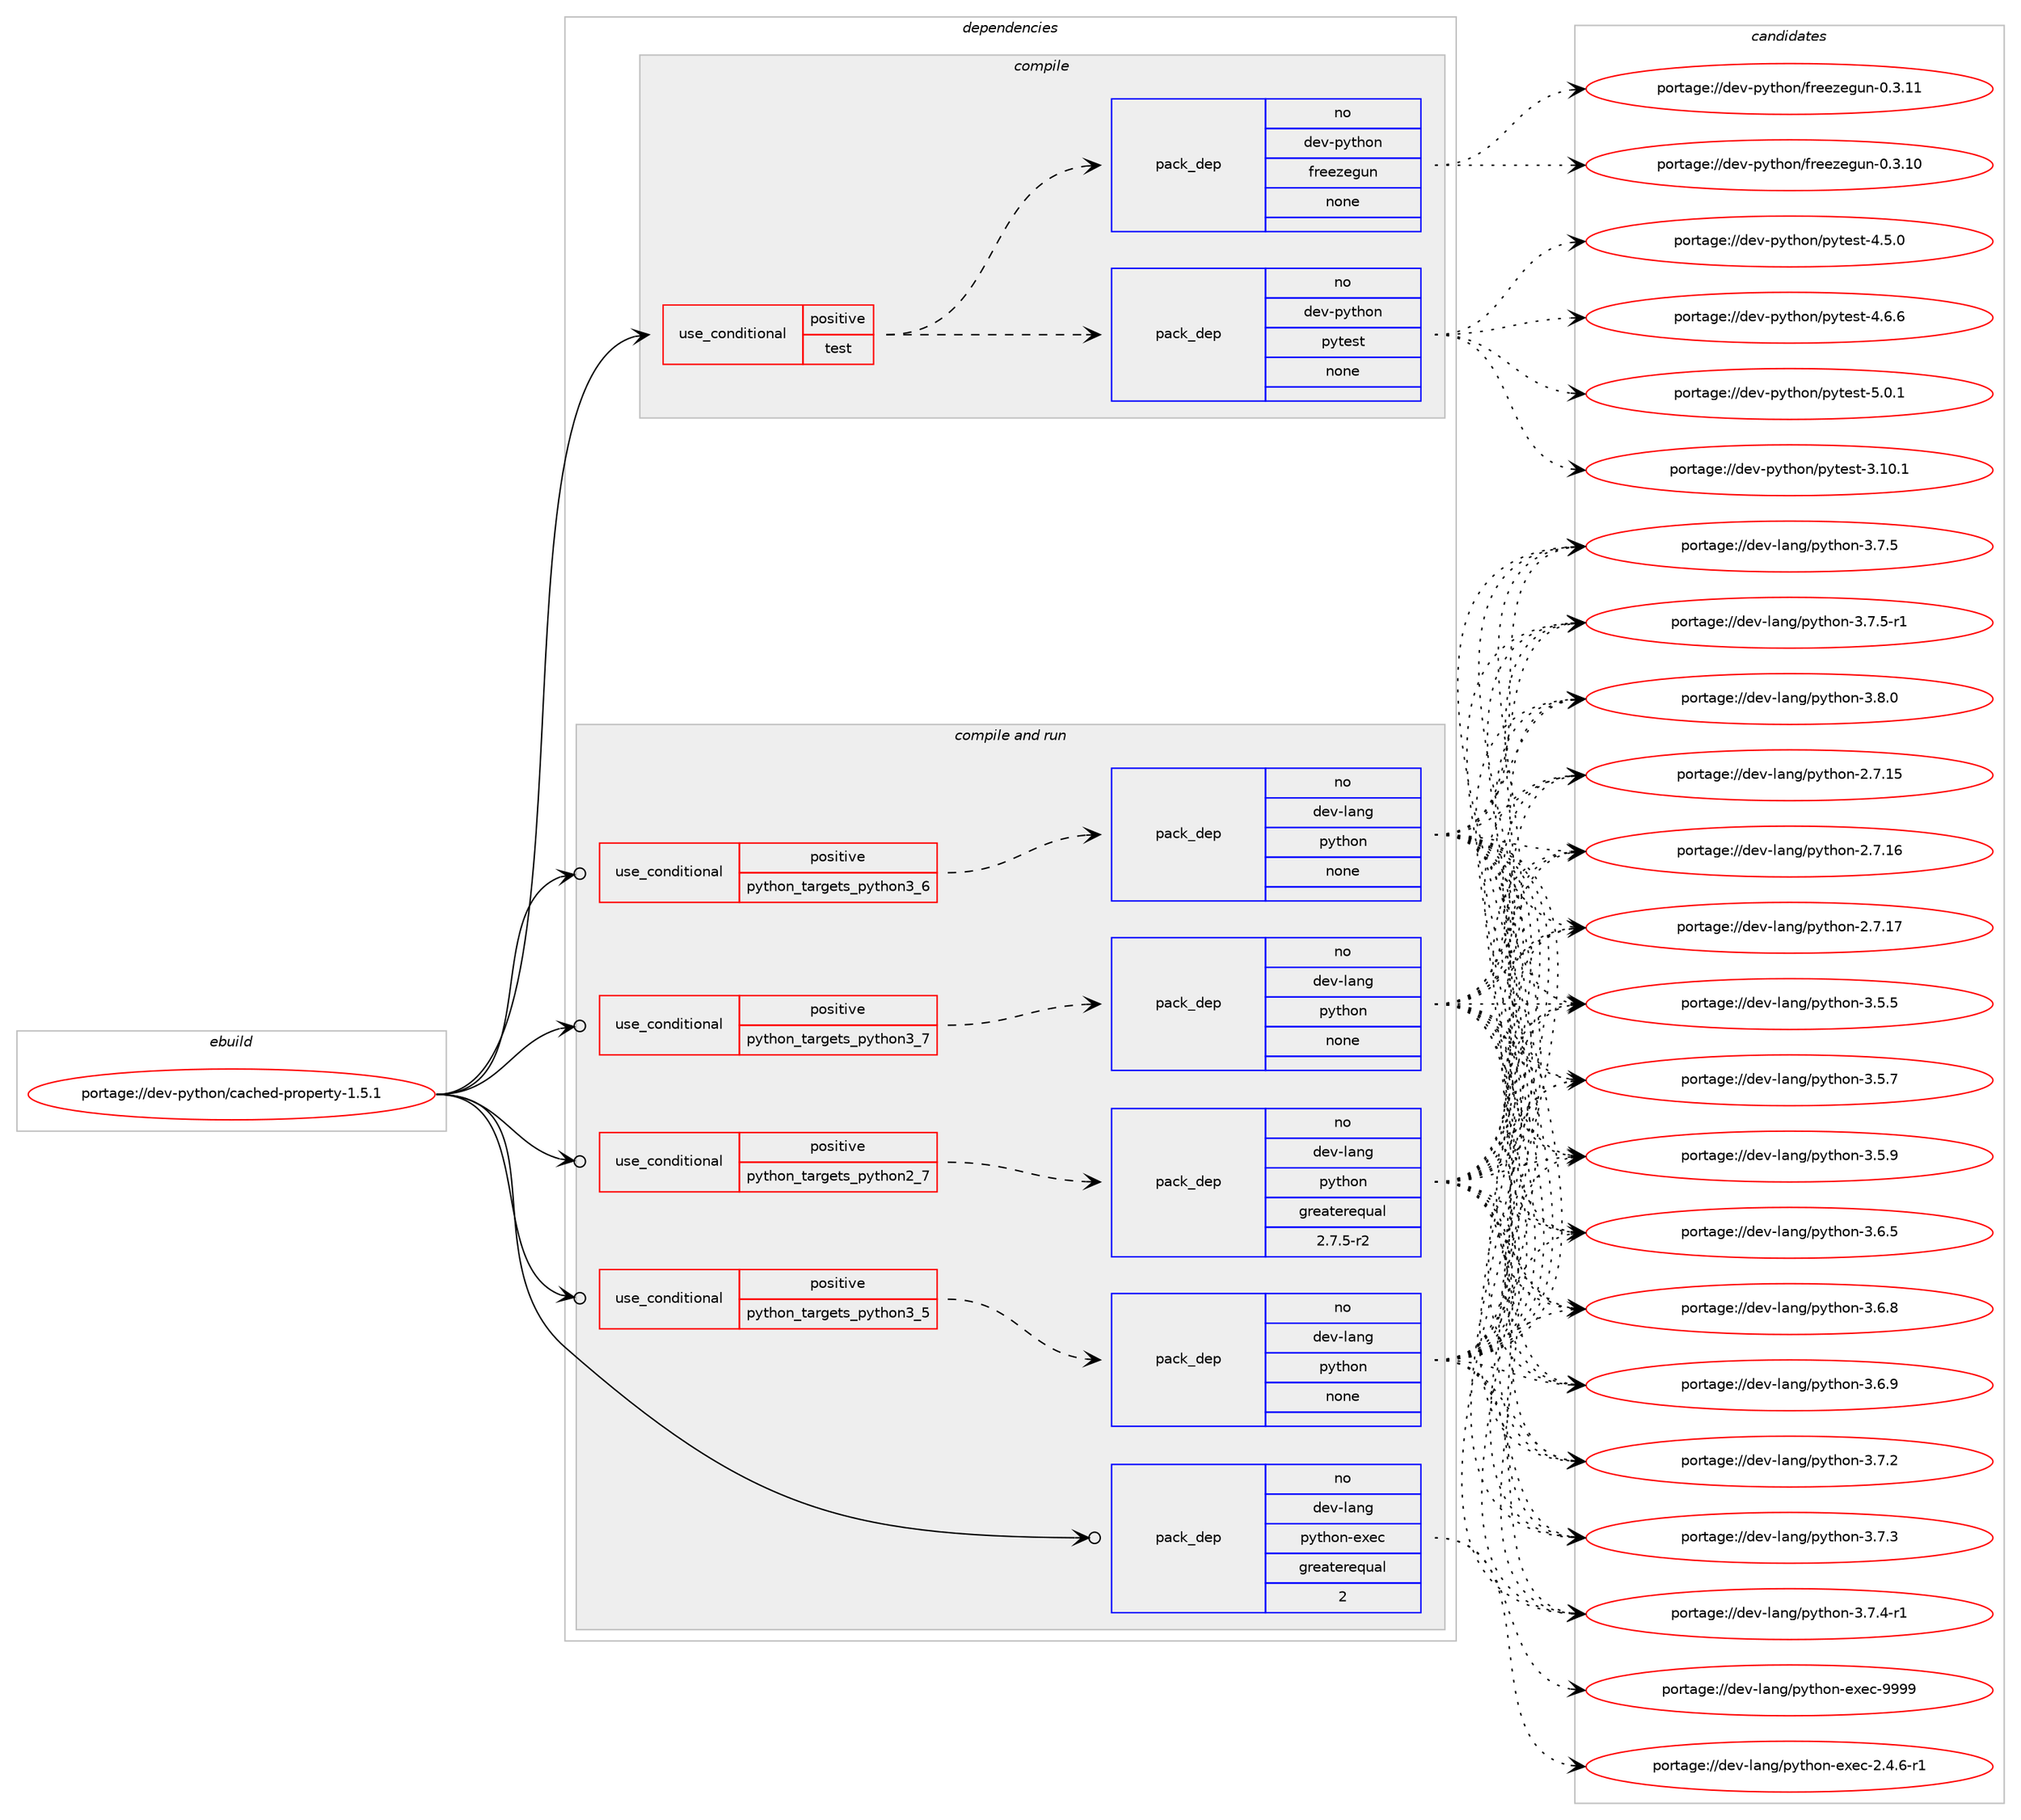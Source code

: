 digraph prolog {

# *************
# Graph options
# *************

newrank=true;
concentrate=true;
compound=true;
graph [rankdir=LR,fontname=Helvetica,fontsize=10,ranksep=1.5];#, ranksep=2.5, nodesep=0.2];
edge  [arrowhead=vee];
node  [fontname=Helvetica,fontsize=10];

# **********
# The ebuild
# **********

subgraph cluster_leftcol {
color=gray;
rank=same;
label=<<i>ebuild</i>>;
id [label="portage://dev-python/cached-property-1.5.1", color=red, width=4, href="../dev-python/cached-property-1.5.1.svg"];
}

# ****************
# The dependencies
# ****************

subgraph cluster_midcol {
color=gray;
label=<<i>dependencies</i>>;
subgraph cluster_compile {
fillcolor="#eeeeee";
style=filled;
label=<<i>compile</i>>;
subgraph cond26507 {
dependency132883 [label=<<TABLE BORDER="0" CELLBORDER="1" CELLSPACING="0" CELLPADDING="4"><TR><TD ROWSPAN="3" CELLPADDING="10">use_conditional</TD></TR><TR><TD>positive</TD></TR><TR><TD>test</TD></TR></TABLE>>, shape=none, color=red];
subgraph pack103068 {
dependency132884 [label=<<TABLE BORDER="0" CELLBORDER="1" CELLSPACING="0" CELLPADDING="4" WIDTH="220"><TR><TD ROWSPAN="6" CELLPADDING="30">pack_dep</TD></TR><TR><TD WIDTH="110">no</TD></TR><TR><TD>dev-python</TD></TR><TR><TD>pytest</TD></TR><TR><TD>none</TD></TR><TR><TD></TD></TR></TABLE>>, shape=none, color=blue];
}
dependency132883:e -> dependency132884:w [weight=20,style="dashed",arrowhead="vee"];
subgraph pack103069 {
dependency132885 [label=<<TABLE BORDER="0" CELLBORDER="1" CELLSPACING="0" CELLPADDING="4" WIDTH="220"><TR><TD ROWSPAN="6" CELLPADDING="30">pack_dep</TD></TR><TR><TD WIDTH="110">no</TD></TR><TR><TD>dev-python</TD></TR><TR><TD>freezegun</TD></TR><TR><TD>none</TD></TR><TR><TD></TD></TR></TABLE>>, shape=none, color=blue];
}
dependency132883:e -> dependency132885:w [weight=20,style="dashed",arrowhead="vee"];
}
id:e -> dependency132883:w [weight=20,style="solid",arrowhead="vee"];
}
subgraph cluster_compileandrun {
fillcolor="#eeeeee";
style=filled;
label=<<i>compile and run</i>>;
subgraph cond26508 {
dependency132886 [label=<<TABLE BORDER="0" CELLBORDER="1" CELLSPACING="0" CELLPADDING="4"><TR><TD ROWSPAN="3" CELLPADDING="10">use_conditional</TD></TR><TR><TD>positive</TD></TR><TR><TD>python_targets_python2_7</TD></TR></TABLE>>, shape=none, color=red];
subgraph pack103070 {
dependency132887 [label=<<TABLE BORDER="0" CELLBORDER="1" CELLSPACING="0" CELLPADDING="4" WIDTH="220"><TR><TD ROWSPAN="6" CELLPADDING="30">pack_dep</TD></TR><TR><TD WIDTH="110">no</TD></TR><TR><TD>dev-lang</TD></TR><TR><TD>python</TD></TR><TR><TD>greaterequal</TD></TR><TR><TD>2.7.5-r2</TD></TR></TABLE>>, shape=none, color=blue];
}
dependency132886:e -> dependency132887:w [weight=20,style="dashed",arrowhead="vee"];
}
id:e -> dependency132886:w [weight=20,style="solid",arrowhead="odotvee"];
subgraph cond26509 {
dependency132888 [label=<<TABLE BORDER="0" CELLBORDER="1" CELLSPACING="0" CELLPADDING="4"><TR><TD ROWSPAN="3" CELLPADDING="10">use_conditional</TD></TR><TR><TD>positive</TD></TR><TR><TD>python_targets_python3_5</TD></TR></TABLE>>, shape=none, color=red];
subgraph pack103071 {
dependency132889 [label=<<TABLE BORDER="0" CELLBORDER="1" CELLSPACING="0" CELLPADDING="4" WIDTH="220"><TR><TD ROWSPAN="6" CELLPADDING="30">pack_dep</TD></TR><TR><TD WIDTH="110">no</TD></TR><TR><TD>dev-lang</TD></TR><TR><TD>python</TD></TR><TR><TD>none</TD></TR><TR><TD></TD></TR></TABLE>>, shape=none, color=blue];
}
dependency132888:e -> dependency132889:w [weight=20,style="dashed",arrowhead="vee"];
}
id:e -> dependency132888:w [weight=20,style="solid",arrowhead="odotvee"];
subgraph cond26510 {
dependency132890 [label=<<TABLE BORDER="0" CELLBORDER="1" CELLSPACING="0" CELLPADDING="4"><TR><TD ROWSPAN="3" CELLPADDING="10">use_conditional</TD></TR><TR><TD>positive</TD></TR><TR><TD>python_targets_python3_6</TD></TR></TABLE>>, shape=none, color=red];
subgraph pack103072 {
dependency132891 [label=<<TABLE BORDER="0" CELLBORDER="1" CELLSPACING="0" CELLPADDING="4" WIDTH="220"><TR><TD ROWSPAN="6" CELLPADDING="30">pack_dep</TD></TR><TR><TD WIDTH="110">no</TD></TR><TR><TD>dev-lang</TD></TR><TR><TD>python</TD></TR><TR><TD>none</TD></TR><TR><TD></TD></TR></TABLE>>, shape=none, color=blue];
}
dependency132890:e -> dependency132891:w [weight=20,style="dashed",arrowhead="vee"];
}
id:e -> dependency132890:w [weight=20,style="solid",arrowhead="odotvee"];
subgraph cond26511 {
dependency132892 [label=<<TABLE BORDER="0" CELLBORDER="1" CELLSPACING="0" CELLPADDING="4"><TR><TD ROWSPAN="3" CELLPADDING="10">use_conditional</TD></TR><TR><TD>positive</TD></TR><TR><TD>python_targets_python3_7</TD></TR></TABLE>>, shape=none, color=red];
subgraph pack103073 {
dependency132893 [label=<<TABLE BORDER="0" CELLBORDER="1" CELLSPACING="0" CELLPADDING="4" WIDTH="220"><TR><TD ROWSPAN="6" CELLPADDING="30">pack_dep</TD></TR><TR><TD WIDTH="110">no</TD></TR><TR><TD>dev-lang</TD></TR><TR><TD>python</TD></TR><TR><TD>none</TD></TR><TR><TD></TD></TR></TABLE>>, shape=none, color=blue];
}
dependency132892:e -> dependency132893:w [weight=20,style="dashed",arrowhead="vee"];
}
id:e -> dependency132892:w [weight=20,style="solid",arrowhead="odotvee"];
subgraph pack103074 {
dependency132894 [label=<<TABLE BORDER="0" CELLBORDER="1" CELLSPACING="0" CELLPADDING="4" WIDTH="220"><TR><TD ROWSPAN="6" CELLPADDING="30">pack_dep</TD></TR><TR><TD WIDTH="110">no</TD></TR><TR><TD>dev-lang</TD></TR><TR><TD>python-exec</TD></TR><TR><TD>greaterequal</TD></TR><TR><TD>2</TD></TR></TABLE>>, shape=none, color=blue];
}
id:e -> dependency132894:w [weight=20,style="solid",arrowhead="odotvee"];
}
subgraph cluster_run {
fillcolor="#eeeeee";
style=filled;
label=<<i>run</i>>;
}
}

# **************
# The candidates
# **************

subgraph cluster_choices {
rank=same;
color=gray;
label=<<i>candidates</i>>;

subgraph choice103068 {
color=black;
nodesep=1;
choiceportage100101118451121211161041111104711212111610111511645514649484649 [label="portage://dev-python/pytest-3.10.1", color=red, width=4,href="../dev-python/pytest-3.10.1.svg"];
choiceportage1001011184511212111610411111047112121116101115116455246534648 [label="portage://dev-python/pytest-4.5.0", color=red, width=4,href="../dev-python/pytest-4.5.0.svg"];
choiceportage1001011184511212111610411111047112121116101115116455246544654 [label="portage://dev-python/pytest-4.6.6", color=red, width=4,href="../dev-python/pytest-4.6.6.svg"];
choiceportage1001011184511212111610411111047112121116101115116455346484649 [label="portage://dev-python/pytest-5.0.1", color=red, width=4,href="../dev-python/pytest-5.0.1.svg"];
dependency132884:e -> choiceportage100101118451121211161041111104711212111610111511645514649484649:w [style=dotted,weight="100"];
dependency132884:e -> choiceportage1001011184511212111610411111047112121116101115116455246534648:w [style=dotted,weight="100"];
dependency132884:e -> choiceportage1001011184511212111610411111047112121116101115116455246544654:w [style=dotted,weight="100"];
dependency132884:e -> choiceportage1001011184511212111610411111047112121116101115116455346484649:w [style=dotted,weight="100"];
}
subgraph choice103069 {
color=black;
nodesep=1;
choiceportage100101118451121211161041111104710211410110112210110311711045484651464948 [label="portage://dev-python/freezegun-0.3.10", color=red, width=4,href="../dev-python/freezegun-0.3.10.svg"];
choiceportage100101118451121211161041111104710211410110112210110311711045484651464949 [label="portage://dev-python/freezegun-0.3.11", color=red, width=4,href="../dev-python/freezegun-0.3.11.svg"];
dependency132885:e -> choiceportage100101118451121211161041111104710211410110112210110311711045484651464948:w [style=dotted,weight="100"];
dependency132885:e -> choiceportage100101118451121211161041111104710211410110112210110311711045484651464949:w [style=dotted,weight="100"];
}
subgraph choice103070 {
color=black;
nodesep=1;
choiceportage10010111845108971101034711212111610411111045504655464953 [label="portage://dev-lang/python-2.7.15", color=red, width=4,href="../dev-lang/python-2.7.15.svg"];
choiceportage10010111845108971101034711212111610411111045504655464954 [label="portage://dev-lang/python-2.7.16", color=red, width=4,href="../dev-lang/python-2.7.16.svg"];
choiceportage10010111845108971101034711212111610411111045504655464955 [label="portage://dev-lang/python-2.7.17", color=red, width=4,href="../dev-lang/python-2.7.17.svg"];
choiceportage100101118451089711010347112121116104111110455146534653 [label="portage://dev-lang/python-3.5.5", color=red, width=4,href="../dev-lang/python-3.5.5.svg"];
choiceportage100101118451089711010347112121116104111110455146534655 [label="portage://dev-lang/python-3.5.7", color=red, width=4,href="../dev-lang/python-3.5.7.svg"];
choiceportage100101118451089711010347112121116104111110455146534657 [label="portage://dev-lang/python-3.5.9", color=red, width=4,href="../dev-lang/python-3.5.9.svg"];
choiceportage100101118451089711010347112121116104111110455146544653 [label="portage://dev-lang/python-3.6.5", color=red, width=4,href="../dev-lang/python-3.6.5.svg"];
choiceportage100101118451089711010347112121116104111110455146544656 [label="portage://dev-lang/python-3.6.8", color=red, width=4,href="../dev-lang/python-3.6.8.svg"];
choiceportage100101118451089711010347112121116104111110455146544657 [label="portage://dev-lang/python-3.6.9", color=red, width=4,href="../dev-lang/python-3.6.9.svg"];
choiceportage100101118451089711010347112121116104111110455146554650 [label="portage://dev-lang/python-3.7.2", color=red, width=4,href="../dev-lang/python-3.7.2.svg"];
choiceportage100101118451089711010347112121116104111110455146554651 [label="portage://dev-lang/python-3.7.3", color=red, width=4,href="../dev-lang/python-3.7.3.svg"];
choiceportage1001011184510897110103471121211161041111104551465546524511449 [label="portage://dev-lang/python-3.7.4-r1", color=red, width=4,href="../dev-lang/python-3.7.4-r1.svg"];
choiceportage100101118451089711010347112121116104111110455146554653 [label="portage://dev-lang/python-3.7.5", color=red, width=4,href="../dev-lang/python-3.7.5.svg"];
choiceportage1001011184510897110103471121211161041111104551465546534511449 [label="portage://dev-lang/python-3.7.5-r1", color=red, width=4,href="../dev-lang/python-3.7.5-r1.svg"];
choiceportage100101118451089711010347112121116104111110455146564648 [label="portage://dev-lang/python-3.8.0", color=red, width=4,href="../dev-lang/python-3.8.0.svg"];
dependency132887:e -> choiceportage10010111845108971101034711212111610411111045504655464953:w [style=dotted,weight="100"];
dependency132887:e -> choiceportage10010111845108971101034711212111610411111045504655464954:w [style=dotted,weight="100"];
dependency132887:e -> choiceportage10010111845108971101034711212111610411111045504655464955:w [style=dotted,weight="100"];
dependency132887:e -> choiceportage100101118451089711010347112121116104111110455146534653:w [style=dotted,weight="100"];
dependency132887:e -> choiceportage100101118451089711010347112121116104111110455146534655:w [style=dotted,weight="100"];
dependency132887:e -> choiceportage100101118451089711010347112121116104111110455146534657:w [style=dotted,weight="100"];
dependency132887:e -> choiceportage100101118451089711010347112121116104111110455146544653:w [style=dotted,weight="100"];
dependency132887:e -> choiceportage100101118451089711010347112121116104111110455146544656:w [style=dotted,weight="100"];
dependency132887:e -> choiceportage100101118451089711010347112121116104111110455146544657:w [style=dotted,weight="100"];
dependency132887:e -> choiceportage100101118451089711010347112121116104111110455146554650:w [style=dotted,weight="100"];
dependency132887:e -> choiceportage100101118451089711010347112121116104111110455146554651:w [style=dotted,weight="100"];
dependency132887:e -> choiceportage1001011184510897110103471121211161041111104551465546524511449:w [style=dotted,weight="100"];
dependency132887:e -> choiceportage100101118451089711010347112121116104111110455146554653:w [style=dotted,weight="100"];
dependency132887:e -> choiceportage1001011184510897110103471121211161041111104551465546534511449:w [style=dotted,weight="100"];
dependency132887:e -> choiceportage100101118451089711010347112121116104111110455146564648:w [style=dotted,weight="100"];
}
subgraph choice103071 {
color=black;
nodesep=1;
choiceportage10010111845108971101034711212111610411111045504655464953 [label="portage://dev-lang/python-2.7.15", color=red, width=4,href="../dev-lang/python-2.7.15.svg"];
choiceportage10010111845108971101034711212111610411111045504655464954 [label="portage://dev-lang/python-2.7.16", color=red, width=4,href="../dev-lang/python-2.7.16.svg"];
choiceportage10010111845108971101034711212111610411111045504655464955 [label="portage://dev-lang/python-2.7.17", color=red, width=4,href="../dev-lang/python-2.7.17.svg"];
choiceportage100101118451089711010347112121116104111110455146534653 [label="portage://dev-lang/python-3.5.5", color=red, width=4,href="../dev-lang/python-3.5.5.svg"];
choiceportage100101118451089711010347112121116104111110455146534655 [label="portage://dev-lang/python-3.5.7", color=red, width=4,href="../dev-lang/python-3.5.7.svg"];
choiceportage100101118451089711010347112121116104111110455146534657 [label="portage://dev-lang/python-3.5.9", color=red, width=4,href="../dev-lang/python-3.5.9.svg"];
choiceportage100101118451089711010347112121116104111110455146544653 [label="portage://dev-lang/python-3.6.5", color=red, width=4,href="../dev-lang/python-3.6.5.svg"];
choiceportage100101118451089711010347112121116104111110455146544656 [label="portage://dev-lang/python-3.6.8", color=red, width=4,href="../dev-lang/python-3.6.8.svg"];
choiceportage100101118451089711010347112121116104111110455146544657 [label="portage://dev-lang/python-3.6.9", color=red, width=4,href="../dev-lang/python-3.6.9.svg"];
choiceportage100101118451089711010347112121116104111110455146554650 [label="portage://dev-lang/python-3.7.2", color=red, width=4,href="../dev-lang/python-3.7.2.svg"];
choiceportage100101118451089711010347112121116104111110455146554651 [label="portage://dev-lang/python-3.7.3", color=red, width=4,href="../dev-lang/python-3.7.3.svg"];
choiceportage1001011184510897110103471121211161041111104551465546524511449 [label="portage://dev-lang/python-3.7.4-r1", color=red, width=4,href="../dev-lang/python-3.7.4-r1.svg"];
choiceportage100101118451089711010347112121116104111110455146554653 [label="portage://dev-lang/python-3.7.5", color=red, width=4,href="../dev-lang/python-3.7.5.svg"];
choiceportage1001011184510897110103471121211161041111104551465546534511449 [label="portage://dev-lang/python-3.7.5-r1", color=red, width=4,href="../dev-lang/python-3.7.5-r1.svg"];
choiceportage100101118451089711010347112121116104111110455146564648 [label="portage://dev-lang/python-3.8.0", color=red, width=4,href="../dev-lang/python-3.8.0.svg"];
dependency132889:e -> choiceportage10010111845108971101034711212111610411111045504655464953:w [style=dotted,weight="100"];
dependency132889:e -> choiceportage10010111845108971101034711212111610411111045504655464954:w [style=dotted,weight="100"];
dependency132889:e -> choiceportage10010111845108971101034711212111610411111045504655464955:w [style=dotted,weight="100"];
dependency132889:e -> choiceportage100101118451089711010347112121116104111110455146534653:w [style=dotted,weight="100"];
dependency132889:e -> choiceportage100101118451089711010347112121116104111110455146534655:w [style=dotted,weight="100"];
dependency132889:e -> choiceportage100101118451089711010347112121116104111110455146534657:w [style=dotted,weight="100"];
dependency132889:e -> choiceportage100101118451089711010347112121116104111110455146544653:w [style=dotted,weight="100"];
dependency132889:e -> choiceportage100101118451089711010347112121116104111110455146544656:w [style=dotted,weight="100"];
dependency132889:e -> choiceportage100101118451089711010347112121116104111110455146544657:w [style=dotted,weight="100"];
dependency132889:e -> choiceportage100101118451089711010347112121116104111110455146554650:w [style=dotted,weight="100"];
dependency132889:e -> choiceportage100101118451089711010347112121116104111110455146554651:w [style=dotted,weight="100"];
dependency132889:e -> choiceportage1001011184510897110103471121211161041111104551465546524511449:w [style=dotted,weight="100"];
dependency132889:e -> choiceportage100101118451089711010347112121116104111110455146554653:w [style=dotted,weight="100"];
dependency132889:e -> choiceportage1001011184510897110103471121211161041111104551465546534511449:w [style=dotted,weight="100"];
dependency132889:e -> choiceportage100101118451089711010347112121116104111110455146564648:w [style=dotted,weight="100"];
}
subgraph choice103072 {
color=black;
nodesep=1;
choiceportage10010111845108971101034711212111610411111045504655464953 [label="portage://dev-lang/python-2.7.15", color=red, width=4,href="../dev-lang/python-2.7.15.svg"];
choiceportage10010111845108971101034711212111610411111045504655464954 [label="portage://dev-lang/python-2.7.16", color=red, width=4,href="../dev-lang/python-2.7.16.svg"];
choiceportage10010111845108971101034711212111610411111045504655464955 [label="portage://dev-lang/python-2.7.17", color=red, width=4,href="../dev-lang/python-2.7.17.svg"];
choiceportage100101118451089711010347112121116104111110455146534653 [label="portage://dev-lang/python-3.5.5", color=red, width=4,href="../dev-lang/python-3.5.5.svg"];
choiceportage100101118451089711010347112121116104111110455146534655 [label="portage://dev-lang/python-3.5.7", color=red, width=4,href="../dev-lang/python-3.5.7.svg"];
choiceportage100101118451089711010347112121116104111110455146534657 [label="portage://dev-lang/python-3.5.9", color=red, width=4,href="../dev-lang/python-3.5.9.svg"];
choiceportage100101118451089711010347112121116104111110455146544653 [label="portage://dev-lang/python-3.6.5", color=red, width=4,href="../dev-lang/python-3.6.5.svg"];
choiceportage100101118451089711010347112121116104111110455146544656 [label="portage://dev-lang/python-3.6.8", color=red, width=4,href="../dev-lang/python-3.6.8.svg"];
choiceportage100101118451089711010347112121116104111110455146544657 [label="portage://dev-lang/python-3.6.9", color=red, width=4,href="../dev-lang/python-3.6.9.svg"];
choiceportage100101118451089711010347112121116104111110455146554650 [label="portage://dev-lang/python-3.7.2", color=red, width=4,href="../dev-lang/python-3.7.2.svg"];
choiceportage100101118451089711010347112121116104111110455146554651 [label="portage://dev-lang/python-3.7.3", color=red, width=4,href="../dev-lang/python-3.7.3.svg"];
choiceportage1001011184510897110103471121211161041111104551465546524511449 [label="portage://dev-lang/python-3.7.4-r1", color=red, width=4,href="../dev-lang/python-3.7.4-r1.svg"];
choiceportage100101118451089711010347112121116104111110455146554653 [label="portage://dev-lang/python-3.7.5", color=red, width=4,href="../dev-lang/python-3.7.5.svg"];
choiceportage1001011184510897110103471121211161041111104551465546534511449 [label="portage://dev-lang/python-3.7.5-r1", color=red, width=4,href="../dev-lang/python-3.7.5-r1.svg"];
choiceportage100101118451089711010347112121116104111110455146564648 [label="portage://dev-lang/python-3.8.0", color=red, width=4,href="../dev-lang/python-3.8.0.svg"];
dependency132891:e -> choiceportage10010111845108971101034711212111610411111045504655464953:w [style=dotted,weight="100"];
dependency132891:e -> choiceportage10010111845108971101034711212111610411111045504655464954:w [style=dotted,weight="100"];
dependency132891:e -> choiceportage10010111845108971101034711212111610411111045504655464955:w [style=dotted,weight="100"];
dependency132891:e -> choiceportage100101118451089711010347112121116104111110455146534653:w [style=dotted,weight="100"];
dependency132891:e -> choiceportage100101118451089711010347112121116104111110455146534655:w [style=dotted,weight="100"];
dependency132891:e -> choiceportage100101118451089711010347112121116104111110455146534657:w [style=dotted,weight="100"];
dependency132891:e -> choiceportage100101118451089711010347112121116104111110455146544653:w [style=dotted,weight="100"];
dependency132891:e -> choiceportage100101118451089711010347112121116104111110455146544656:w [style=dotted,weight="100"];
dependency132891:e -> choiceportage100101118451089711010347112121116104111110455146544657:w [style=dotted,weight="100"];
dependency132891:e -> choiceportage100101118451089711010347112121116104111110455146554650:w [style=dotted,weight="100"];
dependency132891:e -> choiceportage100101118451089711010347112121116104111110455146554651:w [style=dotted,weight="100"];
dependency132891:e -> choiceportage1001011184510897110103471121211161041111104551465546524511449:w [style=dotted,weight="100"];
dependency132891:e -> choiceportage100101118451089711010347112121116104111110455146554653:w [style=dotted,weight="100"];
dependency132891:e -> choiceportage1001011184510897110103471121211161041111104551465546534511449:w [style=dotted,weight="100"];
dependency132891:e -> choiceportage100101118451089711010347112121116104111110455146564648:w [style=dotted,weight="100"];
}
subgraph choice103073 {
color=black;
nodesep=1;
choiceportage10010111845108971101034711212111610411111045504655464953 [label="portage://dev-lang/python-2.7.15", color=red, width=4,href="../dev-lang/python-2.7.15.svg"];
choiceportage10010111845108971101034711212111610411111045504655464954 [label="portage://dev-lang/python-2.7.16", color=red, width=4,href="../dev-lang/python-2.7.16.svg"];
choiceportage10010111845108971101034711212111610411111045504655464955 [label="portage://dev-lang/python-2.7.17", color=red, width=4,href="../dev-lang/python-2.7.17.svg"];
choiceportage100101118451089711010347112121116104111110455146534653 [label="portage://dev-lang/python-3.5.5", color=red, width=4,href="../dev-lang/python-3.5.5.svg"];
choiceportage100101118451089711010347112121116104111110455146534655 [label="portage://dev-lang/python-3.5.7", color=red, width=4,href="../dev-lang/python-3.5.7.svg"];
choiceportage100101118451089711010347112121116104111110455146534657 [label="portage://dev-lang/python-3.5.9", color=red, width=4,href="../dev-lang/python-3.5.9.svg"];
choiceportage100101118451089711010347112121116104111110455146544653 [label="portage://dev-lang/python-3.6.5", color=red, width=4,href="../dev-lang/python-3.6.5.svg"];
choiceportage100101118451089711010347112121116104111110455146544656 [label="portage://dev-lang/python-3.6.8", color=red, width=4,href="../dev-lang/python-3.6.8.svg"];
choiceportage100101118451089711010347112121116104111110455146544657 [label="portage://dev-lang/python-3.6.9", color=red, width=4,href="../dev-lang/python-3.6.9.svg"];
choiceportage100101118451089711010347112121116104111110455146554650 [label="portage://dev-lang/python-3.7.2", color=red, width=4,href="../dev-lang/python-3.7.2.svg"];
choiceportage100101118451089711010347112121116104111110455146554651 [label="portage://dev-lang/python-3.7.3", color=red, width=4,href="../dev-lang/python-3.7.3.svg"];
choiceportage1001011184510897110103471121211161041111104551465546524511449 [label="portage://dev-lang/python-3.7.4-r1", color=red, width=4,href="../dev-lang/python-3.7.4-r1.svg"];
choiceportage100101118451089711010347112121116104111110455146554653 [label="portage://dev-lang/python-3.7.5", color=red, width=4,href="../dev-lang/python-3.7.5.svg"];
choiceportage1001011184510897110103471121211161041111104551465546534511449 [label="portage://dev-lang/python-3.7.5-r1", color=red, width=4,href="../dev-lang/python-3.7.5-r1.svg"];
choiceportage100101118451089711010347112121116104111110455146564648 [label="portage://dev-lang/python-3.8.0", color=red, width=4,href="../dev-lang/python-3.8.0.svg"];
dependency132893:e -> choiceportage10010111845108971101034711212111610411111045504655464953:w [style=dotted,weight="100"];
dependency132893:e -> choiceportage10010111845108971101034711212111610411111045504655464954:w [style=dotted,weight="100"];
dependency132893:e -> choiceportage10010111845108971101034711212111610411111045504655464955:w [style=dotted,weight="100"];
dependency132893:e -> choiceportage100101118451089711010347112121116104111110455146534653:w [style=dotted,weight="100"];
dependency132893:e -> choiceportage100101118451089711010347112121116104111110455146534655:w [style=dotted,weight="100"];
dependency132893:e -> choiceportage100101118451089711010347112121116104111110455146534657:w [style=dotted,weight="100"];
dependency132893:e -> choiceportage100101118451089711010347112121116104111110455146544653:w [style=dotted,weight="100"];
dependency132893:e -> choiceportage100101118451089711010347112121116104111110455146544656:w [style=dotted,weight="100"];
dependency132893:e -> choiceportage100101118451089711010347112121116104111110455146544657:w [style=dotted,weight="100"];
dependency132893:e -> choiceportage100101118451089711010347112121116104111110455146554650:w [style=dotted,weight="100"];
dependency132893:e -> choiceportage100101118451089711010347112121116104111110455146554651:w [style=dotted,weight="100"];
dependency132893:e -> choiceportage1001011184510897110103471121211161041111104551465546524511449:w [style=dotted,weight="100"];
dependency132893:e -> choiceportage100101118451089711010347112121116104111110455146554653:w [style=dotted,weight="100"];
dependency132893:e -> choiceportage1001011184510897110103471121211161041111104551465546534511449:w [style=dotted,weight="100"];
dependency132893:e -> choiceportage100101118451089711010347112121116104111110455146564648:w [style=dotted,weight="100"];
}
subgraph choice103074 {
color=black;
nodesep=1;
choiceportage10010111845108971101034711212111610411111045101120101994550465246544511449 [label="portage://dev-lang/python-exec-2.4.6-r1", color=red, width=4,href="../dev-lang/python-exec-2.4.6-r1.svg"];
choiceportage10010111845108971101034711212111610411111045101120101994557575757 [label="portage://dev-lang/python-exec-9999", color=red, width=4,href="../dev-lang/python-exec-9999.svg"];
dependency132894:e -> choiceportage10010111845108971101034711212111610411111045101120101994550465246544511449:w [style=dotted,weight="100"];
dependency132894:e -> choiceportage10010111845108971101034711212111610411111045101120101994557575757:w [style=dotted,weight="100"];
}
}

}
